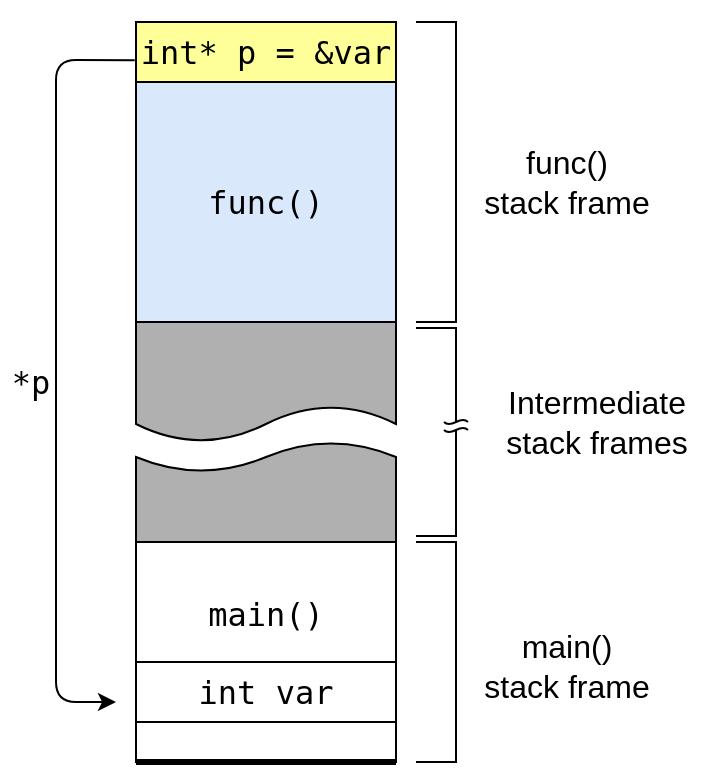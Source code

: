 <mxfile version="12.9.3" type="device"><diagram id="3T6XXa4KqIWcqoQXKcZj" name="Page-1"><mxGraphModel dx="760" dy="365" grid="1" gridSize="10" guides="1" tooltips="1" connect="1" arrows="1" fold="1" page="1" pageScale="1" pageWidth="850" pageHeight="1100" math="0" shadow="0"><root><mxCell id="0"/><mxCell id="1" parent="0"/><mxCell id="WdGrn8KU4RR0bOzMLmEx-95" value="&lt;pre&gt;main()&lt;br&gt;&lt;br&gt;&lt;br&gt;&lt;/pre&gt;" style="rounded=0;whiteSpace=wrap;html=1;fontSize=16;" parent="1" vertex="1"><mxGeometry x="110" y="580" width="130" height="110" as="geometry"/></mxCell><mxCell id="WdGrn8KU4RR0bOzMLmEx-96" value="" style="endArrow=none;html=1;strokeWidth=3;fontSize=16;" parent="1" edge="1"><mxGeometry width="50" height="50" relative="1" as="geometry"><mxPoint x="110" y="690" as="sourcePoint"/><mxPoint x="240" y="690" as="targetPoint"/></mxGeometry></mxCell><mxCell id="WdGrn8KU4RR0bOzMLmEx-99" value="&lt;div&gt;&lt;pre&gt;func()&lt;/pre&gt;&lt;/div&gt;" style="rounded=0;whiteSpace=wrap;html=1;fontSize=16;fillColor=#dae8fc;strokeColor=#000000;" parent="1" vertex="1"><mxGeometry x="110" y="350" width="130" height="120" as="geometry"/></mxCell><mxCell id="WdGrn8KU4RR0bOzMLmEx-122" value="&lt;pre&gt;int* p = &amp;amp;var&lt;/pre&gt;" style="rounded=0;whiteSpace=wrap;html=1;fontSize=16;fillColor=#FFFF99;" parent="1" vertex="1"><mxGeometry x="110" y="320" width="130" height="30" as="geometry"/></mxCell><mxCell id="WdGrn8KU4RR0bOzMLmEx-123" value="&lt;pre&gt;int var&lt;/pre&gt;" style="rounded=0;whiteSpace=wrap;html=1;fontSize=16;" parent="1" vertex="1"><mxGeometry x="110" y="640" width="130" height="30" as="geometry"/></mxCell><mxCell id="WdGrn8KU4RR0bOzMLmEx-125" value="" style="endArrow=none;html=1;strokeWidth=1;fontSize=16;rounded=0;" parent="1" edge="1"><mxGeometry width="50" height="50" relative="1" as="geometry"><mxPoint x="250" y="470" as="sourcePoint"/><mxPoint x="250" y="320" as="targetPoint"/><Array as="points"><mxPoint x="270" y="470"/><mxPoint x="270" y="320"/></Array></mxGeometry></mxCell><mxCell id="WdGrn8KU4RR0bOzMLmEx-126" value="&lt;div&gt;func() &lt;br&gt;&lt;/div&gt;&lt;div&gt;stack frame&lt;/div&gt;" style="text;html=1;align=center;verticalAlign=middle;resizable=0;points=[];autosize=1;fontSize=16;" parent="1" vertex="1"><mxGeometry x="270" y="380" width="110" height="40" as="geometry"/></mxCell><mxCell id="WdGrn8KU4RR0bOzMLmEx-127" value="" style="endArrow=classic;html=1;strokeWidth=1;fontSize=16;exitX=-0.005;exitY=0.637;exitDx=0;exitDy=0;exitPerimeter=0;" parent="1" source="WdGrn8KU4RR0bOzMLmEx-122" edge="1"><mxGeometry width="50" height="50" relative="1" as="geometry"><mxPoint x="100" y="450" as="sourcePoint"/><mxPoint x="100" y="660" as="targetPoint"/><Array as="points"><mxPoint x="70" y="339"/><mxPoint x="70" y="660"/></Array></mxGeometry></mxCell><mxCell id="WdGrn8KU4RR0bOzMLmEx-128" value="" style="endArrow=none;html=1;strokeWidth=1;fontSize=16;rounded=0;" parent="1" edge="1"><mxGeometry width="50" height="50" relative="1" as="geometry"><mxPoint x="250" y="690" as="sourcePoint"/><mxPoint x="250" y="580" as="targetPoint"/><Array as="points"><mxPoint x="270" y="690"/><mxPoint x="270" y="580"/></Array></mxGeometry></mxCell><mxCell id="WdGrn8KU4RR0bOzMLmEx-129" value="&lt;div&gt;main()&lt;/div&gt;&lt;div&gt;stack frame&lt;br&gt;&lt;/div&gt;" style="text;html=1;align=center;verticalAlign=middle;resizable=0;points=[];autosize=1;fontSize=16;" parent="1" vertex="1"><mxGeometry x="270" y="622" width="110" height="40" as="geometry"/></mxCell><mxCell id="WdGrn8KU4RR0bOzMLmEx-132" value="&lt;pre&gt;*p&lt;/pre&gt;" style="text;html=1;align=center;verticalAlign=middle;resizable=0;points=[];autosize=1;fontSize=16;" parent="1" vertex="1"><mxGeometry x="42" y="470" width="30" height="60" as="geometry"/></mxCell><mxCell id="WdGrn8KU4RR0bOzMLmEx-133" value="" style="shape=document;whiteSpace=wrap;html=1;boundedLbl=1;fontSize=16;fillColor=#B0B0B0;" parent="1" vertex="1"><mxGeometry x="110" y="470" width="130" height="60" as="geometry"/></mxCell><mxCell id="WdGrn8KU4RR0bOzMLmEx-134" value="" style="shape=document;whiteSpace=wrap;html=1;boundedLbl=1;fontSize=16;rotation=-180;fillColor=#B0B0B0;" parent="1" vertex="1"><mxGeometry x="110" y="530" width="130" height="50" as="geometry"/></mxCell><mxCell id="WdGrn8KU4RR0bOzMLmEx-135" value="" style="endArrow=none;html=1;strokeWidth=1;fontSize=16;rounded=0;" parent="1" edge="1"><mxGeometry width="50" height="50" relative="1" as="geometry"><mxPoint x="270" y="510" as="sourcePoint"/><mxPoint x="250" y="473" as="targetPoint"/><Array as="points"><mxPoint x="270" y="520"/><mxPoint x="270" y="510"/><mxPoint x="270" y="473"/></Array></mxGeometry></mxCell><mxCell id="WdGrn8KU4RR0bOzMLmEx-137" value="" style="endArrow=none;html=1;strokeWidth=1;fontSize=16;rounded=0;" parent="1" edge="1"><mxGeometry width="50" height="50" relative="1" as="geometry"><mxPoint x="270" y="560" as="sourcePoint"/><mxPoint x="250" y="577" as="targetPoint"/><Array as="points"><mxPoint x="270" y="524"/><mxPoint x="270" y="577"/></Array></mxGeometry></mxCell><mxCell id="WdGrn8KU4RR0bOzMLmEx-140" value="" style="curved=1;endArrow=none;html=1;strokeWidth=1;fontSize=16;endFill=0;" parent="1" edge="1"><mxGeometry width="50" height="50" relative="1" as="geometry"><mxPoint x="264" y="520" as="sourcePoint"/><mxPoint x="276" y="520" as="targetPoint"/><Array as="points"><mxPoint x="266" y="522"/><mxPoint x="274" y="518"/></Array></mxGeometry></mxCell><mxCell id="WdGrn8KU4RR0bOzMLmEx-142" value="" style="curved=1;endArrow=none;html=1;strokeWidth=1;fontSize=16;endFill=0;" parent="1" edge="1"><mxGeometry width="50" height="50" relative="1" as="geometry"><mxPoint x="264" y="524" as="sourcePoint"/><mxPoint x="276" y="524" as="targetPoint"/><Array as="points"><mxPoint x="266" y="526"/><mxPoint x="274" y="522"/></Array></mxGeometry></mxCell><mxCell id="WdGrn8KU4RR0bOzMLmEx-143" value="&lt;div&gt;Intermediate&lt;/div&gt;&lt;div&gt;stack frames&lt;br&gt;&lt;/div&gt;" style="text;html=1;align=center;verticalAlign=middle;resizable=0;points=[];autosize=1;fontSize=16;" parent="1" vertex="1"><mxGeometry x="280" y="500" width="120" height="40" as="geometry"/></mxCell></root></mxGraphModel></diagram></mxfile>